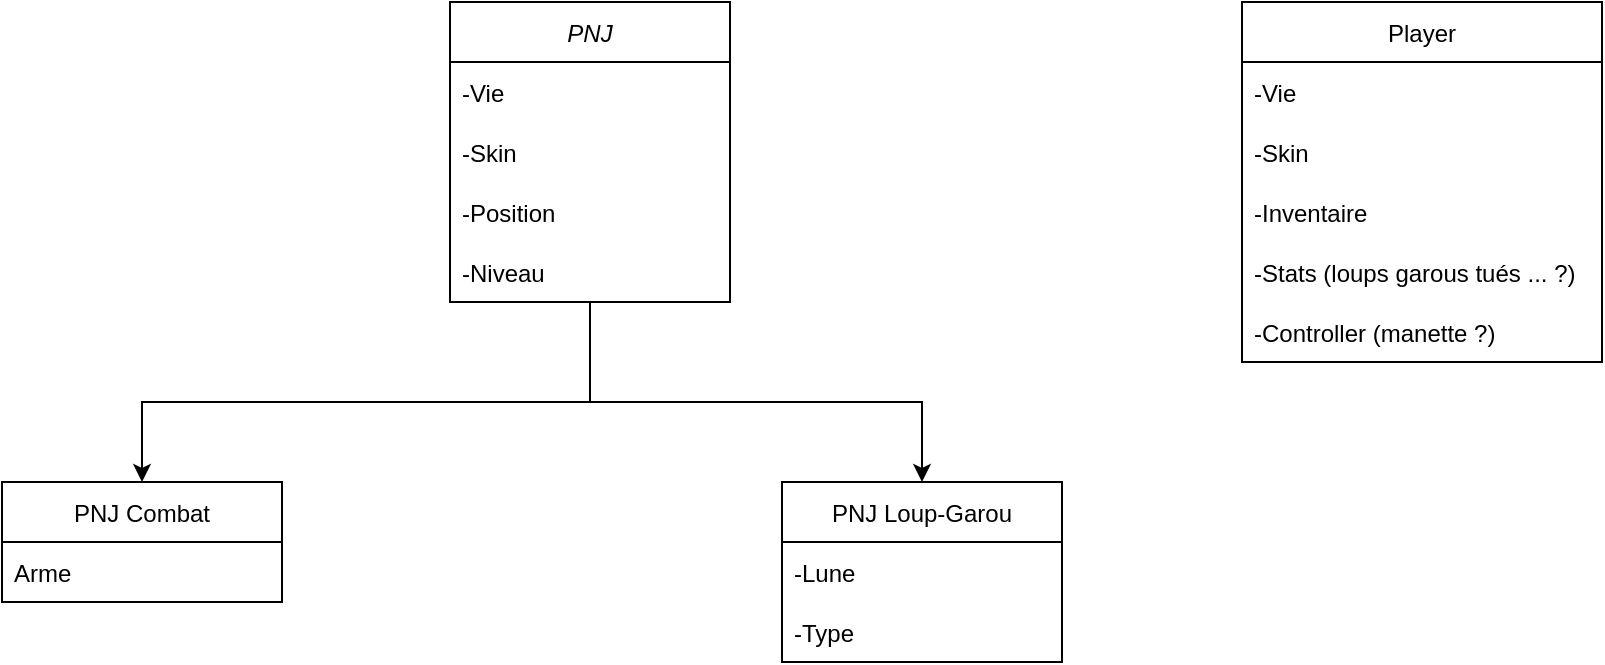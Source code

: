 <mxfile version="16.1.2" type="device"><diagram id="Pnm2Bd6fkNwl7fASPc_U" name="Page-1"><mxGraphModel dx="749" dy="450" grid="1" gridSize="10" guides="1" tooltips="1" connect="1" arrows="1" fold="1" page="1" pageScale="1" pageWidth="827" pageHeight="1169" math="0" shadow="0"><root><mxCell id="0"/><mxCell id="1" parent="0"/><mxCell id="or7RAMlUMWcf6e0I_Ugn-2" value="PNJ" style="swimlane;fontStyle=2;childLayout=stackLayout;horizontal=1;startSize=30;horizontalStack=0;resizeParent=1;resizeParentMax=0;resizeLast=0;collapsible=1;marginBottom=0;" vertex="1" parent="1"><mxGeometry x="344" y="160" width="140" height="150" as="geometry"/></mxCell><mxCell id="or7RAMlUMWcf6e0I_Ugn-3" value="-Vie" style="text;strokeColor=none;fillColor=none;align=left;verticalAlign=middle;spacingLeft=4;spacingRight=4;overflow=hidden;points=[[0,0.5],[1,0.5]];portConstraint=eastwest;rotatable=0;" vertex="1" parent="or7RAMlUMWcf6e0I_Ugn-2"><mxGeometry y="30" width="140" height="30" as="geometry"/></mxCell><mxCell id="or7RAMlUMWcf6e0I_Ugn-4" value="-Skin" style="text;strokeColor=none;fillColor=none;align=left;verticalAlign=middle;spacingLeft=4;spacingRight=4;overflow=hidden;points=[[0,0.5],[1,0.5]];portConstraint=eastwest;rotatable=0;" vertex="1" parent="or7RAMlUMWcf6e0I_Ugn-2"><mxGeometry y="60" width="140" height="30" as="geometry"/></mxCell><mxCell id="or7RAMlUMWcf6e0I_Ugn-5" value="-Position" style="text;strokeColor=none;fillColor=none;align=left;verticalAlign=middle;spacingLeft=4;spacingRight=4;overflow=hidden;points=[[0,0.5],[1,0.5]];portConstraint=eastwest;rotatable=0;" vertex="1" parent="or7RAMlUMWcf6e0I_Ugn-2"><mxGeometry y="90" width="140" height="30" as="geometry"/></mxCell><mxCell id="or7RAMlUMWcf6e0I_Ugn-6" value="-Niveau" style="text;strokeColor=none;fillColor=none;align=left;verticalAlign=middle;spacingLeft=4;spacingRight=4;overflow=hidden;points=[[0,0.5],[1,0.5]];portConstraint=eastwest;rotatable=0;" vertex="1" parent="or7RAMlUMWcf6e0I_Ugn-2"><mxGeometry y="120" width="140" height="30" as="geometry"/></mxCell><mxCell id="or7RAMlUMWcf6e0I_Ugn-7" value="PNJ Combat" style="swimlane;fontStyle=0;childLayout=stackLayout;horizontal=1;startSize=30;horizontalStack=0;resizeParent=1;resizeParentMax=0;resizeLast=0;collapsible=1;marginBottom=0;" vertex="1" parent="1"><mxGeometry x="120" y="400" width="140" height="60" as="geometry"/></mxCell><mxCell id="or7RAMlUMWcf6e0I_Ugn-8" value="Arme" style="text;strokeColor=none;fillColor=none;align=left;verticalAlign=middle;spacingLeft=4;spacingRight=4;overflow=hidden;points=[[0,0.5],[1,0.5]];portConstraint=eastwest;rotatable=0;" vertex="1" parent="or7RAMlUMWcf6e0I_Ugn-7"><mxGeometry y="30" width="140" height="30" as="geometry"/></mxCell><mxCell id="or7RAMlUMWcf6e0I_Ugn-11" value="PNJ Loup-Garou" style="swimlane;fontStyle=0;childLayout=stackLayout;horizontal=1;startSize=30;horizontalStack=0;resizeParent=1;resizeParentMax=0;resizeLast=0;collapsible=1;marginBottom=0;" vertex="1" parent="1"><mxGeometry x="510" y="400" width="140" height="90" as="geometry"/></mxCell><mxCell id="or7RAMlUMWcf6e0I_Ugn-12" value="-Lune" style="text;strokeColor=none;fillColor=none;align=left;verticalAlign=middle;spacingLeft=4;spacingRight=4;overflow=hidden;points=[[0,0.5],[1,0.5]];portConstraint=eastwest;rotatable=0;" vertex="1" parent="or7RAMlUMWcf6e0I_Ugn-11"><mxGeometry y="30" width="140" height="30" as="geometry"/></mxCell><mxCell id="or7RAMlUMWcf6e0I_Ugn-13" value="-Type" style="text;strokeColor=none;fillColor=none;align=left;verticalAlign=middle;spacingLeft=4;spacingRight=4;overflow=hidden;points=[[0,0.5],[1,0.5]];portConstraint=eastwest;rotatable=0;" vertex="1" parent="or7RAMlUMWcf6e0I_Ugn-11"><mxGeometry y="60" width="140" height="30" as="geometry"/></mxCell><mxCell id="or7RAMlUMWcf6e0I_Ugn-15" value="" style="endArrow=classic;html=1;rounded=0;" edge="1" parent="1" source="or7RAMlUMWcf6e0I_Ugn-6" target="or7RAMlUMWcf6e0I_Ugn-11"><mxGeometry width="50" height="50" relative="1" as="geometry"><mxPoint x="410" y="480" as="sourcePoint"/><mxPoint x="460" y="430" as="targetPoint"/><Array as="points"><mxPoint x="414" y="360"/><mxPoint x="580" y="360"/></Array></mxGeometry></mxCell><mxCell id="or7RAMlUMWcf6e0I_Ugn-17" value="" style="endArrow=classic;html=1;rounded=0;" edge="1" parent="1" source="or7RAMlUMWcf6e0I_Ugn-2" target="or7RAMlUMWcf6e0I_Ugn-7"><mxGeometry width="50" height="50" relative="1" as="geometry"><mxPoint x="410" y="480" as="sourcePoint"/><mxPoint x="460" y="430" as="targetPoint"/><Array as="points"><mxPoint x="414" y="360"/><mxPoint x="190" y="360"/></Array></mxGeometry></mxCell><mxCell id="or7RAMlUMWcf6e0I_Ugn-18" value="Player" style="swimlane;fontStyle=0;childLayout=stackLayout;horizontal=1;startSize=30;horizontalStack=0;resizeParent=1;resizeParentMax=0;resizeLast=0;collapsible=1;marginBottom=0;" vertex="1" parent="1"><mxGeometry x="740" y="160" width="180" height="180" as="geometry"/></mxCell><mxCell id="or7RAMlUMWcf6e0I_Ugn-19" value="-Vie" style="text;strokeColor=none;fillColor=none;align=left;verticalAlign=middle;spacingLeft=4;spacingRight=4;overflow=hidden;points=[[0,0.5],[1,0.5]];portConstraint=eastwest;rotatable=0;" vertex="1" parent="or7RAMlUMWcf6e0I_Ugn-18"><mxGeometry y="30" width="180" height="30" as="geometry"/></mxCell><mxCell id="or7RAMlUMWcf6e0I_Ugn-20" value="-Skin" style="text;strokeColor=none;fillColor=none;align=left;verticalAlign=middle;spacingLeft=4;spacingRight=4;overflow=hidden;points=[[0,0.5],[1,0.5]];portConstraint=eastwest;rotatable=0;" vertex="1" parent="or7RAMlUMWcf6e0I_Ugn-18"><mxGeometry y="60" width="180" height="30" as="geometry"/></mxCell><mxCell id="or7RAMlUMWcf6e0I_Ugn-22" value="-Inventaire " style="text;strokeColor=none;fillColor=none;align=left;verticalAlign=middle;spacingLeft=4;spacingRight=4;overflow=hidden;points=[[0,0.5],[1,0.5]];portConstraint=eastwest;rotatable=0;" vertex="1" parent="or7RAMlUMWcf6e0I_Ugn-18"><mxGeometry y="90" width="180" height="30" as="geometry"/></mxCell><mxCell id="or7RAMlUMWcf6e0I_Ugn-23" value="-Stats (loups garous tués ... ?)" style="text;strokeColor=none;fillColor=none;align=left;verticalAlign=middle;spacingLeft=4;spacingRight=4;overflow=hidden;points=[[0,0.5],[1,0.5]];portConstraint=eastwest;rotatable=0;" vertex="1" parent="or7RAMlUMWcf6e0I_Ugn-18"><mxGeometry y="120" width="180" height="30" as="geometry"/></mxCell><mxCell id="or7RAMlUMWcf6e0I_Ugn-21" value="-Controller (manette ?)" style="text;strokeColor=none;fillColor=none;align=left;verticalAlign=middle;spacingLeft=4;spacingRight=4;overflow=hidden;points=[[0,0.5],[1,0.5]];portConstraint=eastwest;rotatable=0;" vertex="1" parent="or7RAMlUMWcf6e0I_Ugn-18"><mxGeometry y="150" width="180" height="30" as="geometry"/></mxCell></root></mxGraphModel></diagram></mxfile>